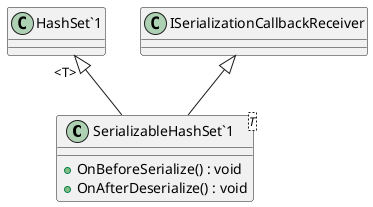 @startuml
class "SerializableHashSet`1"<T> {
    + OnBeforeSerialize() : void
    + OnAfterDeserialize() : void
}
"HashSet`1" "<T>" <|-- "SerializableHashSet`1"
ISerializationCallbackReceiver <|-- "SerializableHashSet`1"
@enduml
